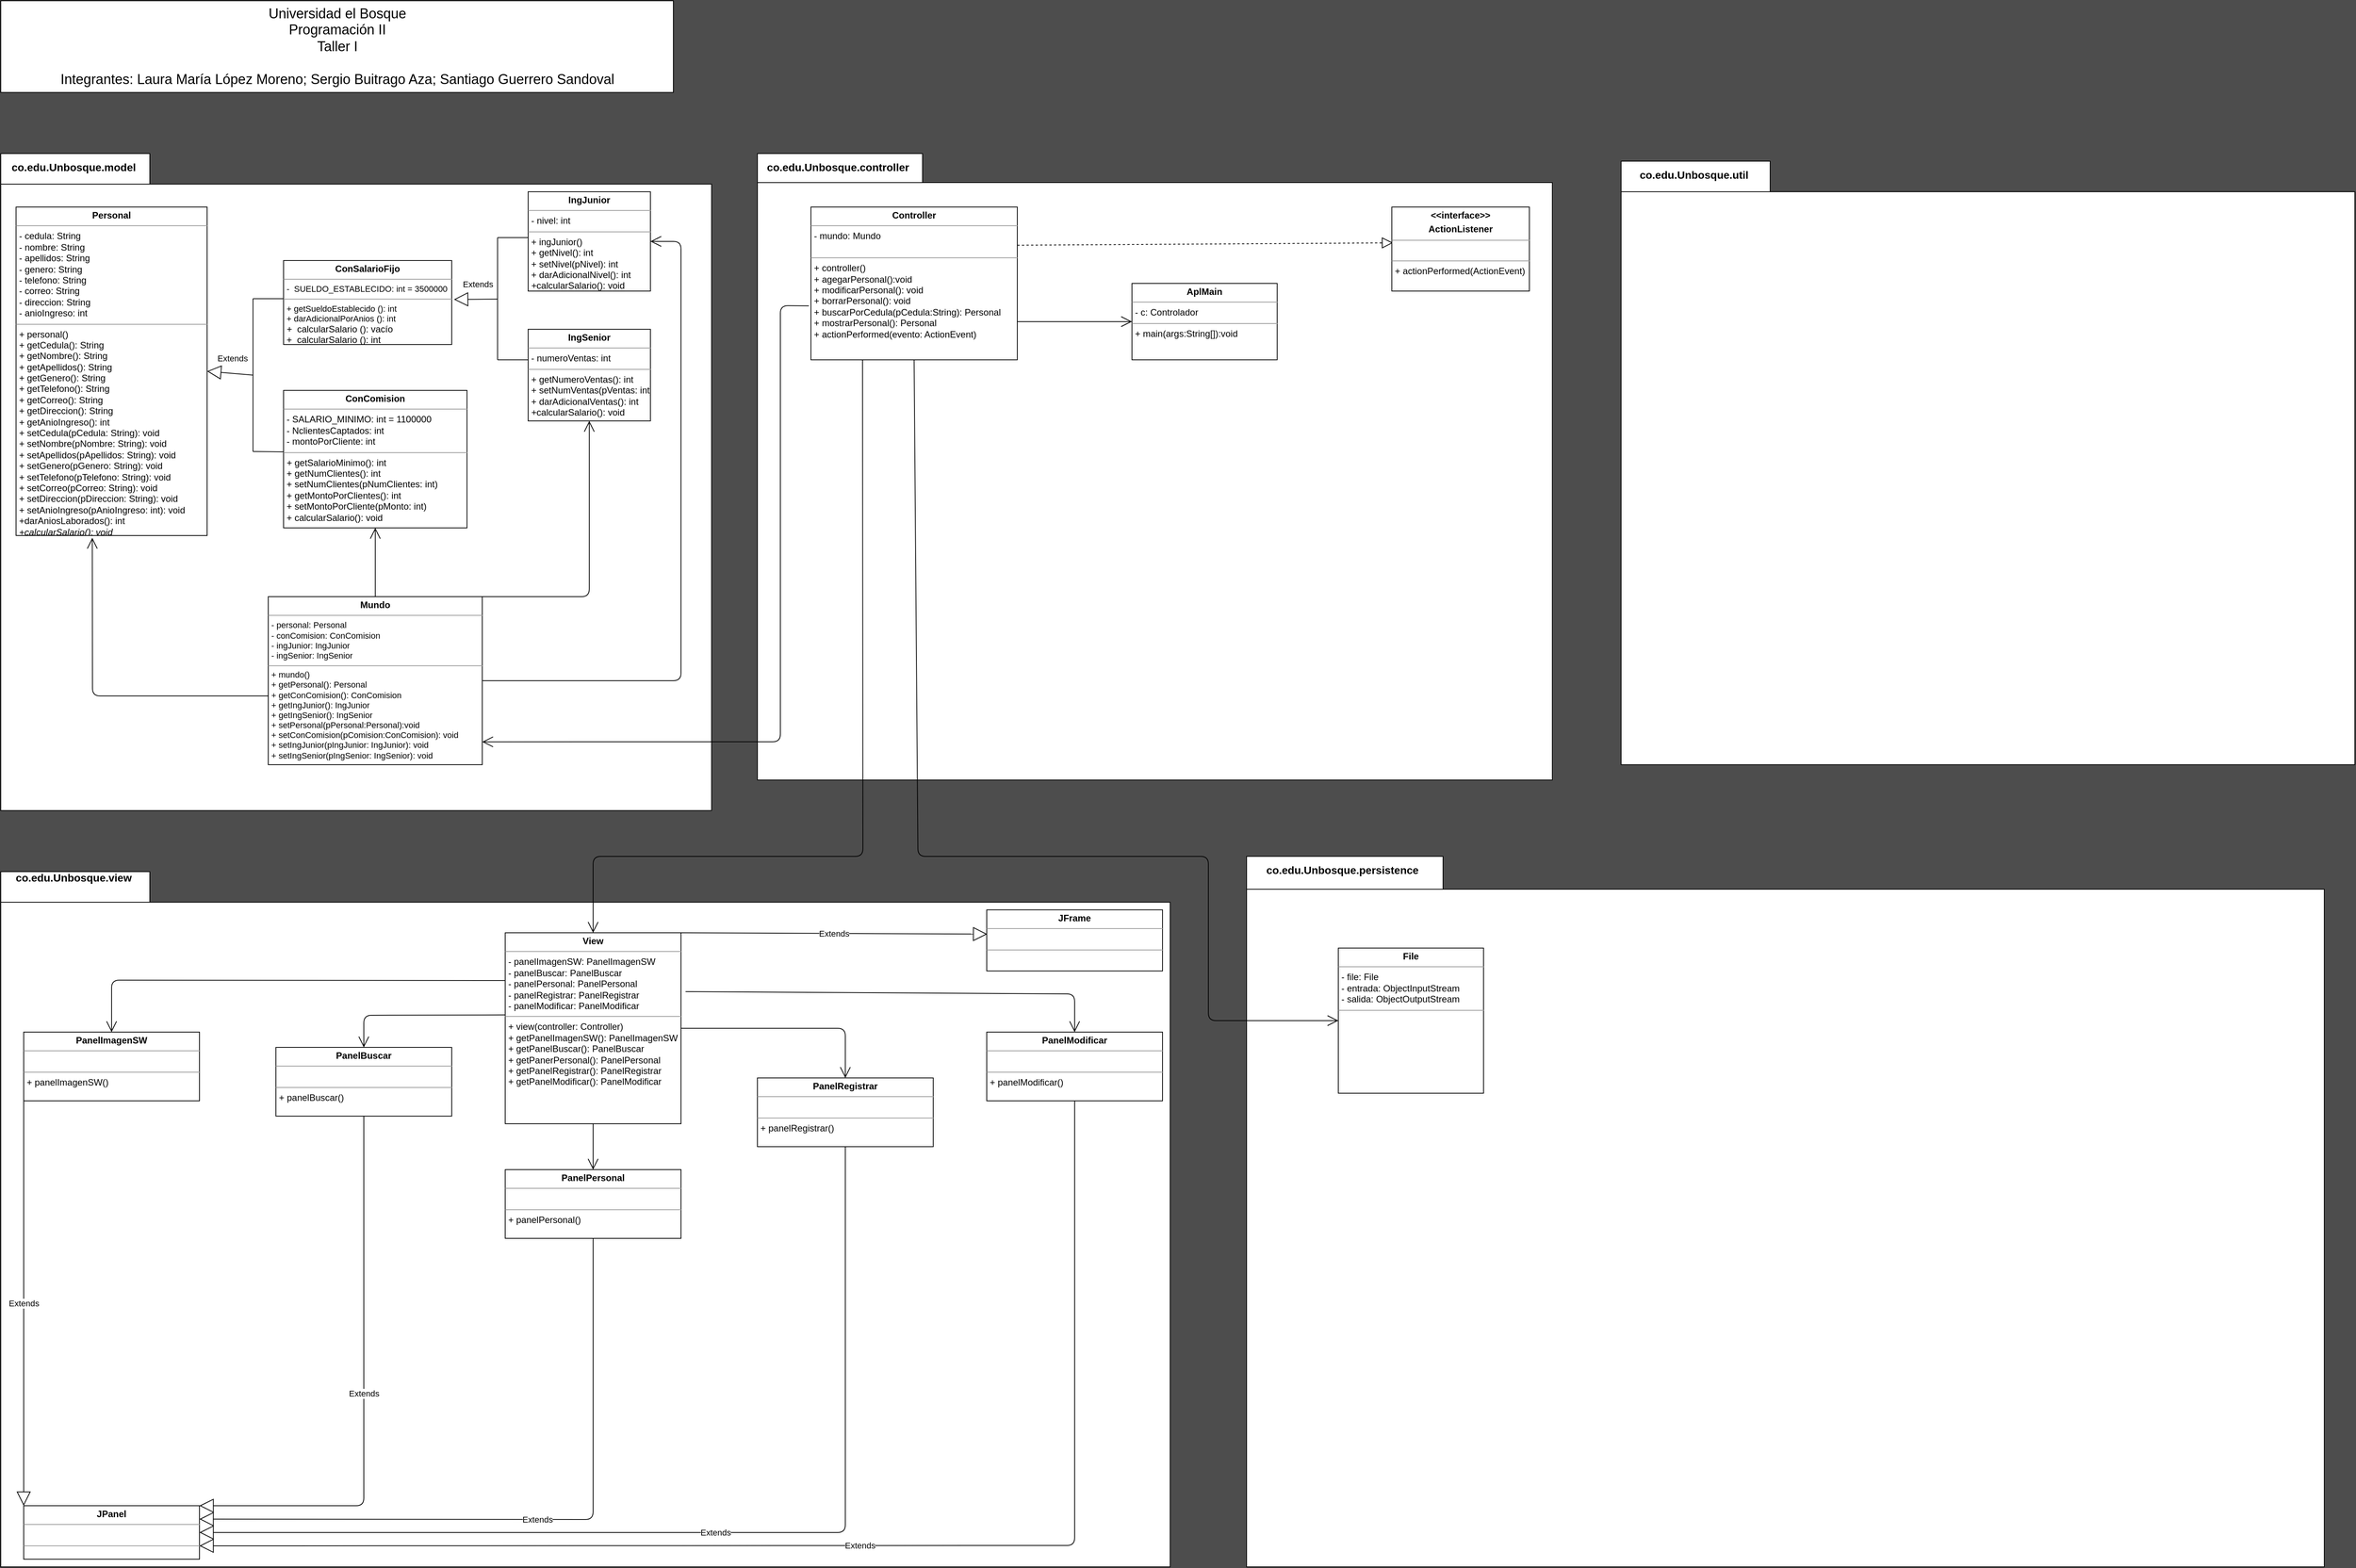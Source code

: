 <mxfile version="12.6.5" type="google"><diagram id="7UdW27dQbybGik_9sXEJ" name="Page-1"><mxGraphModel dx="4787" dy="675" grid="1" gridSize="10" guides="1" tooltips="1" connect="1" arrows="1" fold="1" page="1" pageScale="1" pageWidth="3300" pageHeight="2339" background="#4D4D4D" math="0" shadow="0"><root><mxCell id="0"/><mxCell id="1" parent="0"/><mxCell id="KcXpltMWHicQzKkzZplW-4" value="" style="shape=folder;fontStyle=1;spacingTop=10;tabWidth=216;tabHeight=38;tabPosition=left;html=1;" parent="1" vertex="1"><mxGeometry x="-2210" y="280" width="1040" height="820" as="geometry"/></mxCell><mxCell id="CZa8c6ySpXUJOdTBMULK-4" value="&lt;p style=&quot;margin: 0px ; margin-top: 4px ; text-align: center&quot;&gt;&lt;b&gt;AplMain&lt;/b&gt;&lt;/p&gt;&lt;hr size=&quot;1&quot;&gt;&lt;p style=&quot;margin: 0px ; margin-left: 4px&quot;&gt;- c: Controlador&lt;/p&gt;&lt;hr size=&quot;1&quot;&gt;&lt;p style=&quot;margin: 0px ; margin-left: 4px&quot;&gt;+ main(args:String[]):void&lt;/p&gt;" style="verticalAlign=top;align=left;overflow=fill;fontSize=12;fontFamily=Helvetica;html=1;" parent="1" vertex="1"><mxGeometry x="-1720" y="450" width="190" height="100" as="geometry"/></mxCell><mxCell id="CZa8c6ySpXUJOdTBMULK-5" value="&lt;p style=&quot;margin: 0px ; margin-top: 4px ; text-align: center&quot;&gt;&lt;b&gt;Controller&lt;/b&gt;&lt;/p&gt;&lt;hr size=&quot;1&quot;&gt;&lt;p style=&quot;margin: 0px ; margin-left: 4px&quot;&gt;- mundo: Mundo&lt;/p&gt;&lt;p style=&quot;margin: 0px ; margin-left: 4px&quot;&gt;&lt;br&gt;&lt;/p&gt;&lt;hr size=&quot;1&quot;&gt;&lt;p style=&quot;margin: 0px ; margin-left: 4px&quot;&gt;+ controller()&lt;/p&gt;&lt;p style=&quot;margin: 0px ; margin-left: 4px&quot;&gt;+ agegarPersonal():void&lt;/p&gt;&lt;p style=&quot;margin: 0px ; margin-left: 4px&quot;&gt;+ modificarPersonal(): void&lt;/p&gt;&lt;p style=&quot;margin: 0px ; margin-left: 4px&quot;&gt;+ borrarPersonal(): void&lt;/p&gt;&lt;p style=&quot;margin: 0px ; margin-left: 4px&quot;&gt;+ buscarPorCedula(pCedula:String): Personal&lt;/p&gt;&lt;p style=&quot;margin: 0px ; margin-left: 4px&quot;&gt;+ mostrarPersonal(): Personal&lt;/p&gt;&lt;p style=&quot;margin: 0px ; margin-left: 4px&quot;&gt;+ actionPerformed(evento: ActionEvent)&lt;/p&gt;" style="verticalAlign=top;align=left;overflow=fill;fontSize=12;fontFamily=Helvetica;html=1;" parent="1" vertex="1"><mxGeometry x="-2140" y="350" width="270" height="200" as="geometry"/></mxCell><mxCell id="KcXpltMWHicQzKkzZplW-2" value="&lt;font style=&quot;font-size: 18px&quot;&gt;Universidad el Bosque&lt;br&gt;Programación II&lt;br&gt;Taller I&lt;br&gt;&lt;br&gt;Integrantes: Laura María López Moreno; Sergio Buitrago Aza; Santiago Guerrero Sandoval&lt;br&gt;&lt;/font&gt;" style="html=1;" parent="1" vertex="1"><mxGeometry x="-3200" y="80" width="880" height="120" as="geometry"/></mxCell><mxCell id="CZa8c6ySpXUJOdTBMULK-2" value="" style="shape=folder;fontStyle=1;spacingTop=10;tabWidth=195;tabHeight=40;tabPosition=left;html=1;" parent="1" vertex="1"><mxGeometry x="-3200" y="280" width="930" height="860" as="geometry"/></mxCell><mxCell id="PN50susZzvZEaWj7Wvg2-1" value="&lt;p style=&quot;margin: 0px ; margin-top: 4px ; text-align: center&quot;&gt;&lt;b&gt;Personal&lt;/b&gt;&lt;/p&gt;&lt;hr size=&quot;1&quot;&gt;&lt;p style=&quot;margin: 0px ; margin-left: 4px&quot;&gt;- cedula: String&lt;/p&gt;&lt;p style=&quot;margin: 0px ; margin-left: 4px&quot;&gt;- nombre: String&lt;/p&gt;&lt;p style=&quot;margin: 0px ; margin-left: 4px&quot;&gt;- apellidos: String&lt;/p&gt;&lt;p style=&quot;margin: 0px ; margin-left: 4px&quot;&gt;- genero: String&lt;/p&gt;&lt;p style=&quot;margin: 0px ; margin-left: 4px&quot;&gt;- telefono: String&lt;/p&gt;&lt;p style=&quot;margin: 0px ; margin-left: 4px&quot;&gt;- correo: String&lt;/p&gt;&lt;p style=&quot;margin: 0px ; margin-left: 4px&quot;&gt;- direccion: String&lt;/p&gt;&lt;p style=&quot;margin: 0px ; margin-left: 4px&quot;&gt;- anioIngreso: int&lt;/p&gt;&lt;hr size=&quot;1&quot;&gt;&lt;p style=&quot;margin: 0px ; margin-left: 4px&quot;&gt;+ personal()&lt;/p&gt;&lt;p style=&quot;margin: 0px ; margin-left: 4px&quot;&gt;+ getCedula(): String&lt;/p&gt;&lt;p style=&quot;margin: 0px ; margin-left: 4px&quot;&gt;+ getNombre(): String&lt;/p&gt;&lt;p style=&quot;margin: 0px ; margin-left: 4px&quot;&gt;+ getApellidos(): String&lt;/p&gt;&lt;p style=&quot;margin: 0px ; margin-left: 4px&quot;&gt;+ getGenero(): String&lt;/p&gt;&lt;p style=&quot;margin: 0px ; margin-left: 4px&quot;&gt;+ getTelefono(): String&lt;/p&gt;&lt;p style=&quot;margin: 0px ; margin-left: 4px&quot;&gt;+ getCorreo(): String&lt;/p&gt;&lt;p style=&quot;margin: 0px ; margin-left: 4px&quot;&gt;+ getDireccion(): String&lt;/p&gt;&lt;p style=&quot;margin: 0px ; margin-left: 4px&quot;&gt;+ getAnioIngreso(): int&lt;/p&gt;&lt;p style=&quot;margin: 0px ; margin-left: 4px&quot;&gt;+ se&lt;span&gt;tCedula(pCedula: String): void&lt;/span&gt;&lt;/p&gt;&lt;p style=&quot;margin: 0px 0px 0px 4px&quot;&gt;+ setNombre(pNombre: String): void&lt;/p&gt;&lt;p style=&quot;margin: 0px 0px 0px 4px&quot;&gt;+ setApellidos(pApellidos: String): void&lt;/p&gt;&lt;p style=&quot;margin: 0px 0px 0px 4px&quot;&gt;+ setGenero(pGenero: String): void&lt;/p&gt;&lt;p style=&quot;margin: 0px 0px 0px 4px&quot;&gt;+ setTelefono(pTelefono: String): void&lt;/p&gt;&lt;p style=&quot;margin: 0px 0px 0px 4px&quot;&gt;+ setCorreo(pCorreo: String): void&lt;/p&gt;&lt;p style=&quot;margin: 0px 0px 0px 4px&quot;&gt;+ setDireccion(pDireccion: String): void&lt;/p&gt;&lt;p style=&quot;margin: 0px 0px 0px 4px&quot;&gt;+ setAnioIngreso(pAnioIngreso: int): void&lt;/p&gt;&lt;p style=&quot;margin: 0px 0px 0px 4px&quot;&gt;+darAniosLaborados(): int&lt;/p&gt;&lt;p style=&quot;margin: 0px 0px 0px 4px&quot;&gt;&lt;i&gt;+calcularSalario(): void&lt;/i&gt;&lt;/p&gt;" style="verticalAlign=top;align=left;overflow=fill;fontSize=12;fontFamily=Helvetica;html=1;" parent="1" vertex="1"><mxGeometry x="-3180" y="350" width="250" height="430" as="geometry"/></mxCell><mxCell id="PN50susZzvZEaWj7Wvg2-2" value="Extends" style="endArrow=block;endSize=16;endFill=0;html=1;strokeColor=#050505;entryX=1;entryY=0.5;entryDx=0;entryDy=0;" parent="1" target="PN50susZzvZEaWj7Wvg2-1" edge="1"><mxGeometry y="-20" width="160" relative="1" as="geometry"><mxPoint x="-2870" y="570" as="sourcePoint"/><mxPoint x="-2910" y="410" as="targetPoint"/><mxPoint x="1" as="offset"/></mxGeometry></mxCell><mxCell id="PN50susZzvZEaWj7Wvg2-6" value="" style="endArrow=none;html=1;strokeColor=#050505;" parent="1" edge="1"><mxGeometry width="50" height="50" relative="1" as="geometry"><mxPoint x="-2870" y="670" as="sourcePoint"/><mxPoint x="-2870" y="470" as="targetPoint"/></mxGeometry></mxCell><mxCell id="PN50susZzvZEaWj7Wvg2-7" value="" style="endArrow=none;html=1;strokeColor=#050505;" parent="1" edge="1"><mxGeometry width="50" height="50" relative="1" as="geometry"><mxPoint x="-2870" y="470" as="sourcePoint"/><mxPoint x="-2830" y="470" as="targetPoint"/></mxGeometry></mxCell><mxCell id="PN50susZzvZEaWj7Wvg2-8" value="" style="endArrow=none;html=1;strokeColor=#050505;" parent="1" edge="1"><mxGeometry width="50" height="50" relative="1" as="geometry"><mxPoint x="-2870" y="670" as="sourcePoint"/><mxPoint x="-2830" y="670.5" as="targetPoint"/></mxGeometry></mxCell><mxCell id="PN50susZzvZEaWj7Wvg2-18" value="&lt;p style=&quot;margin: 0px ; margin-top: 4px ; text-align: center&quot;&gt;&lt;b&gt;&lt;font style=&quot;vertical-align: inherit&quot;&gt;&lt;font style=&quot;vertical-align: inherit&quot;&gt;&lt;font style=&quot;vertical-align: inherit&quot;&gt;&lt;font style=&quot;vertical-align: inherit&quot;&gt;&lt;font style=&quot;vertical-align: inherit&quot;&gt;&lt;font style=&quot;vertical-align: inherit&quot;&gt;ConSalarioFijo&lt;/font&gt;&lt;/font&gt;&lt;/font&gt;&lt;/font&gt;&lt;/font&gt;&lt;/font&gt;&lt;/b&gt;&lt;/p&gt;&lt;hr size=&quot;1&quot;&gt;&lt;p style=&quot;margin: 0px 0px 0px 4px ; font-size: 11px&quot;&gt;&lt;span style=&quot;font-size: 11px&quot;&gt;&lt;font style=&quot;vertical-align: inherit&quot;&gt;&lt;font style=&quot;vertical-align: inherit&quot;&gt;&lt;font style=&quot;vertical-align: inherit&quot;&gt;&lt;font style=&quot;vertical-align: inherit&quot;&gt;&lt;font style=&quot;vertical-align: inherit&quot;&gt;&lt;font style=&quot;vertical-align: inherit&quot;&gt;-&amp;nbsp;   &lt;/font&gt;&lt;/font&gt;&lt;/font&gt;&lt;/font&gt;&lt;/font&gt;&lt;/font&gt;&lt;/span&gt;&lt;font style=&quot;font-size: 11px&quot;&gt;&lt;font style=&quot;vertical-align: inherit&quot;&gt;&lt;font style=&quot;vertical-align: inherit&quot;&gt;&lt;font style=&quot;vertical-align: inherit&quot;&gt;&lt;font style=&quot;vertical-align: inherit&quot;&gt;&lt;font style=&quot;vertical-align: inherit&quot;&gt;&lt;font style=&quot;vertical-align: inherit&quot;&gt;SUELDO_ESTABLECIDO: int = 3500000&lt;/font&gt;&lt;/font&gt;&lt;/font&gt;&lt;/font&gt;&lt;/font&gt;&lt;/font&gt;&lt;/font&gt;&lt;/p&gt;&lt;hr size=&quot;1&quot; style=&quot;font-size: 11px&quot;&gt;&lt;p style=&quot;margin: 0px 0px 0px 4px ; font-size: 11px&quot;&gt;&lt;font style=&quot;vertical-align: inherit&quot;&gt;&lt;font style=&quot;vertical-align: inherit&quot;&gt;&lt;font style=&quot;vertical-align: inherit&quot;&gt;&lt;font style=&quot;vertical-align: inherit&quot;&gt;&lt;font style=&quot;vertical-align: inherit&quot;&gt;&lt;font style=&quot;vertical-align: inherit&quot;&gt;+ getSueldoEstablecido (): int&lt;/font&gt;&lt;/font&gt;&lt;/font&gt;&lt;/font&gt;&lt;/font&gt;&lt;/font&gt;&lt;/p&gt;&lt;p style=&quot;margin: 0px 0px 0px 4px ; font-size: 11px&quot;&gt;&lt;font style=&quot;vertical-align: inherit&quot;&gt;&lt;font style=&quot;vertical-align: inherit&quot;&gt;&lt;font style=&quot;vertical-align: inherit&quot;&gt;&lt;font style=&quot;vertical-align: inherit&quot;&gt;&lt;font style=&quot;vertical-align: inherit&quot;&gt;&lt;font style=&quot;vertical-align: inherit&quot;&gt;+ darAdicionalPorAnios (): int&lt;/font&gt;&lt;/font&gt;&lt;/font&gt;&lt;/font&gt;&lt;/font&gt;&lt;/font&gt;&lt;/p&gt;&lt;p style=&quot;margin: 0px 0px 0px 4px ; font-size: 11px&quot;&gt;&lt;i style=&quot;font-size: 12px&quot;&gt;&lt;font style=&quot;vertical-align: inherit&quot;&gt;&lt;font style=&quot;vertical-align: inherit&quot;&gt;&lt;font style=&quot;vertical-align: inherit&quot;&gt;&lt;font style=&quot;vertical-align: inherit&quot;&gt;&lt;font style=&quot;vertical-align: inherit&quot;&gt;&lt;font style=&quot;vertical-align: inherit&quot;&gt;+&amp;nbsp;   &lt;/font&gt;&lt;/font&gt;&lt;/font&gt;&lt;/font&gt;&lt;/font&gt;&lt;/font&gt;&lt;/i&gt;&lt;span style=&quot;font-size: 12px&quot;&gt;&lt;font style=&quot;vertical-align: inherit&quot;&gt;&lt;font style=&quot;vertical-align: inherit&quot;&gt;&lt;font style=&quot;vertical-align: inherit&quot;&gt;&lt;font style=&quot;vertical-align: inherit&quot;&gt;&lt;font style=&quot;vertical-align: inherit&quot;&gt;&lt;font style=&quot;vertical-align: inherit&quot;&gt;calcularSalario (): vacío&lt;/font&gt;&lt;/font&gt;&lt;/font&gt;&lt;/font&gt;&lt;/font&gt;&lt;/font&gt;&lt;/span&gt;&lt;br&gt;&lt;/p&gt;&lt;p style=&quot;margin: 0px 0px 0px 4px&quot;&gt;&lt;font style=&quot;vertical-align: inherit&quot;&gt;&lt;font style=&quot;vertical-align: inherit&quot;&gt;&lt;font style=&quot;vertical-align: inherit&quot;&gt;&lt;font style=&quot;vertical-align: inherit&quot;&gt;&lt;font style=&quot;vertical-align: inherit&quot;&gt;&lt;font style=&quot;vertical-align: inherit&quot;&gt;+&amp;nbsp; calcularSalario (): int&lt;/font&gt;&lt;/font&gt;&lt;/font&gt;&lt;/font&gt;&lt;/font&gt;&lt;/font&gt;&lt;/p&gt;&lt;p style=&quot;margin: 0px 0px 0px 4px ; font-size: 11px&quot;&gt;&lt;span style=&quot;font-size: 12px&quot;&gt;&lt;font style=&quot;vertical-align: inherit&quot;&gt;&lt;font style=&quot;vertical-align: inherit&quot;&gt;&lt;font style=&quot;vertical-align: inherit&quot;&gt;&lt;font style=&quot;vertical-align: inherit&quot;&gt;&lt;br&gt;&lt;/font&gt;&lt;/font&gt;&lt;/font&gt;&lt;/font&gt;&lt;/span&gt;&lt;/p&gt;&lt;p style=&quot;margin: 0px 0px 0px 4px ; font-size: 11px&quot;&gt;&lt;br&gt;&lt;/p&gt;&lt;p style=&quot;margin: 0px 0px 0px 4px ; font-size: 11px&quot;&gt;&lt;br&gt;&lt;/p&gt;" style="verticalAlign=top;align=left;overflow=fill;fontSize=12;fontFamily=Helvetica;html=1;" parent="1" vertex="1"><mxGeometry x="-2830" y="420" width="220" height="110" as="geometry"/></mxCell><mxCell id="PN50susZzvZEaWj7Wvg2-19" value="&lt;p style=&quot;margin: 0px ; margin-top: 4px ; text-align: center&quot;&gt;&lt;b&gt;ConComision&lt;/b&gt;&lt;/p&gt;&lt;hr size=&quot;1&quot;&gt;&lt;p style=&quot;margin: 0px ; margin-left: 4px&quot;&gt;- SALARIO_MINIMO: int = 1100000&lt;/p&gt;&lt;p style=&quot;margin: 0px ; margin-left: 4px&quot;&gt;- NclientesCaptados: int&lt;/p&gt;&lt;p style=&quot;margin: 0px ; margin-left: 4px&quot;&gt;- montoPorCliente: int&lt;/p&gt;&lt;hr size=&quot;1&quot;&gt;&lt;p style=&quot;margin: 0px ; margin-left: 4px&quot;&gt;&lt;i&gt;+ &lt;/i&gt;getSalarioMinimo(): int&lt;/p&gt;&lt;p style=&quot;margin: 0px ; margin-left: 4px&quot;&gt;+ getNumClientes(): int&lt;/p&gt;&lt;p style=&quot;margin: 0px ; margin-left: 4px&quot;&gt;+ setNumClientes(pNumClientes: int)&lt;/p&gt;&lt;p style=&quot;margin: 0px ; margin-left: 4px&quot;&gt;+ getMontoPorClientes(): int&lt;/p&gt;&lt;p style=&quot;margin: 0px ; margin-left: 4px&quot;&gt;+ setMontoPorCliente(pMonto: int)&lt;/p&gt;&lt;p style=&quot;margin: 0px ; margin-left: 4px&quot;&gt;+ calcularSalario(): void&lt;/p&gt;" style="verticalAlign=top;align=left;overflow=fill;fontSize=12;fontFamily=Helvetica;html=1;" parent="1" vertex="1"><mxGeometry x="-2830" y="590" width="240" height="180" as="geometry"/></mxCell><mxCell id="PN50susZzvZEaWj7Wvg2-20" value="Extends" style="endArrow=block;endSize=16;endFill=0;html=1;strokeColor=#050505;" parent="1" edge="1"><mxGeometry x="-0.111" y="-20" width="160" relative="1" as="geometry"><mxPoint x="-2550" y="470.5" as="sourcePoint"/><mxPoint x="-2607" y="471" as="targetPoint"/><mxPoint as="offset"/></mxGeometry></mxCell><mxCell id="PN50susZzvZEaWj7Wvg2-21" value="" style="endArrow=none;html=1;strokeColor=#050505;" parent="1" edge="1"><mxGeometry width="50" height="50" relative="1" as="geometry"><mxPoint x="-2550" y="550" as="sourcePoint"/><mxPoint x="-2550" y="390" as="targetPoint"/></mxGeometry></mxCell><mxCell id="PN50susZzvZEaWj7Wvg2-23" value="" style="endArrow=none;html=1;strokeColor=#050505;" parent="1" edge="1"><mxGeometry width="50" height="50" relative="1" as="geometry"><mxPoint x="-2550" y="390" as="sourcePoint"/><mxPoint x="-2510" y="390" as="targetPoint"/></mxGeometry></mxCell><mxCell id="PN50susZzvZEaWj7Wvg2-24" value="" style="endArrow=none;html=1;strokeColor=#050505;" parent="1" edge="1"><mxGeometry width="50" height="50" relative="1" as="geometry"><mxPoint x="-2550" y="550" as="sourcePoint"/><mxPoint x="-2510" y="550" as="targetPoint"/></mxGeometry></mxCell><mxCell id="PN50susZzvZEaWj7Wvg2-25" value="&lt;p style=&quot;margin: 0px ; margin-top: 4px ; text-align: center&quot;&gt;&lt;b&gt;IngJunior&lt;/b&gt;&lt;/p&gt;&lt;hr size=&quot;1&quot;&gt;&lt;p style=&quot;margin: 0px ; margin-left: 4px&quot;&gt;- nivel: int&lt;/p&gt;&lt;hr size=&quot;1&quot;&gt;&lt;p style=&quot;margin: 0px ; margin-left: 4px&quot;&gt;+ ingJunior()&lt;/p&gt;&lt;p style=&quot;margin: 0px ; margin-left: 4px&quot;&gt;+ getNivel(): int&lt;/p&gt;&lt;p style=&quot;margin: 0px ; margin-left: 4px&quot;&gt;+ setNivel(pNivel): int&lt;/p&gt;&lt;p style=&quot;margin: 0px ; margin-left: 4px&quot;&gt;+ darAdicionalNivel(): int&lt;/p&gt;&lt;p style=&quot;margin: 0px ; margin-left: 4px&quot;&gt;&lt;i&gt;+&lt;/i&gt;calcularSalario(): void&lt;br&gt;&lt;/p&gt;" style="verticalAlign=top;align=left;overflow=fill;fontSize=12;fontFamily=Helvetica;html=1;" parent="1" vertex="1"><mxGeometry x="-2510" y="330" width="160" height="130" as="geometry"/></mxCell><mxCell id="PN50susZzvZEaWj7Wvg2-26" value="&lt;p style=&quot;margin: 0px ; margin-top: 4px ; text-align: center&quot;&gt;&lt;b&gt;IngSenior&lt;/b&gt;&lt;/p&gt;&lt;hr size=&quot;1&quot;&gt;&lt;p style=&quot;margin: 0px ; margin-left: 4px&quot;&gt;- numeroVentas: int&lt;/p&gt;&lt;hr size=&quot;1&quot;&gt;&lt;p style=&quot;margin: 0px ; margin-left: 4px&quot;&gt;+ getNumeroVentas(): int&lt;/p&gt;&lt;p style=&quot;margin: 0px ; margin-left: 4px&quot;&gt;+ setNumVentas(pVentas: int)&lt;/p&gt;&lt;p style=&quot;margin: 0px ; margin-left: 4px&quot;&gt;+ darAdicionalVentas(): int&lt;/p&gt;&lt;p style=&quot;margin: 0px ; margin-left: 4px&quot;&gt;&lt;i&gt;+&lt;/i&gt;calcularSalario(): void&lt;br&gt;&lt;/p&gt;" style="verticalAlign=top;align=left;overflow=fill;fontSize=12;fontFamily=Helvetica;html=1;" parent="1" vertex="1"><mxGeometry x="-2510" y="510" width="160" height="120" as="geometry"/></mxCell><mxCell id="zd59E2A8ZcE19c6LrHfj-3" value="&lt;span style=&quot;font-size: 14px&quot;&gt;co.edu.Unbosque.model&lt;/span&gt;" style="text;strokeColor=none;fillColor=none;html=1;fontSize=24;fontStyle=1;verticalAlign=middle;align=center;" parent="1" vertex="1"><mxGeometry x="-3190" y="280" width="170" height="30" as="geometry"/></mxCell><mxCell id="KcXpltMWHicQzKkzZplW-7" value="&lt;span style=&quot;font-size: 14px&quot;&gt;co.edu.Unbosque.controller&lt;/span&gt;" style="text;strokeColor=none;fillColor=none;html=1;fontSize=24;fontStyle=1;verticalAlign=middle;align=center;" parent="1" vertex="1"><mxGeometry x="-2190" y="280" width="170" height="30" as="geometry"/></mxCell><mxCell id="KcXpltMWHicQzKkzZplW-8" value="" style="shape=folder;fontStyle=1;spacingTop=10;tabWidth=195;tabHeight=40;tabPosition=left;html=1;" parent="1" vertex="1"><mxGeometry x="-1080" y="290" width="960" height="790" as="geometry"/></mxCell><mxCell id="KcXpltMWHicQzKkzZplW-9" value="&lt;span style=&quot;font-size: 14px&quot;&gt;co.edu.Unbosque.util&lt;/span&gt;" style="text;strokeColor=none;fillColor=none;html=1;fontSize=24;fontStyle=1;verticalAlign=middle;align=center;" parent="1" vertex="1"><mxGeometry x="-1070" y="290" width="170" height="30" as="geometry"/></mxCell><mxCell id="KcXpltMWHicQzKkzZplW-10" value="" style="shape=folder;fontStyle=1;spacingTop=10;tabWidth=195;tabHeight=40;tabPosition=left;html=1;" parent="1" vertex="1"><mxGeometry x="-3200" y="1220" width="1530" height="910" as="geometry"/></mxCell><mxCell id="KcXpltMWHicQzKkzZplW-11" value="&lt;span style=&quot;font-size: 14px&quot;&gt;co.edu.Unbosque.view&lt;/span&gt;" style="text;strokeColor=none;fillColor=none;html=1;fontSize=24;fontStyle=1;verticalAlign=middle;align=center;" parent="1" vertex="1"><mxGeometry x="-3190" y="1210" width="170" height="30" as="geometry"/></mxCell><mxCell id="KcXpltMWHicQzKkzZplW-12" value="" style="shape=folder;fontStyle=1;spacingTop=10;tabWidth=257;tabHeight=43;tabPosition=left;html=1;" parent="1" vertex="1"><mxGeometry x="-1570" y="1200" width="1410" height="930" as="geometry"/></mxCell><mxCell id="KcXpltMWHicQzKkzZplW-13" value="&lt;span style=&quot;font-size: 14px&quot;&gt;co.edu.Unbosque.persistence&lt;/span&gt;" style="text;strokeColor=none;fillColor=none;html=1;fontSize=24;fontStyle=1;verticalAlign=middle;align=center;" parent="1" vertex="1"><mxGeometry x="-1560" y="1200" width="230" height="30" as="geometry"/></mxCell><mxCell id="KcXpltMWHicQzKkzZplW-14" value="&lt;p style=&quot;margin: 0px ; margin-top: 4px ; text-align: center&quot;&gt;&lt;b&gt;&lt;font style=&quot;vertical-align: inherit&quot;&gt;&lt;font style=&quot;vertical-align: inherit&quot;&gt;&lt;font style=&quot;vertical-align: inherit&quot;&gt;&lt;font style=&quot;vertical-align: inherit&quot;&gt;&lt;font style=&quot;vertical-align: inherit&quot;&gt;&lt;font style=&quot;vertical-align: inherit&quot;&gt;Mundo&lt;/font&gt;&lt;/font&gt;&lt;/font&gt;&lt;/font&gt;&lt;/font&gt;&lt;/font&gt;&lt;/b&gt;&lt;/p&gt;&lt;hr size=&quot;1&quot;&gt;&lt;p style=&quot;margin: 0px 0px 0px 4px ; font-size: 11px&quot;&gt;&lt;span style=&quot;font-size: 11px&quot;&gt;&lt;font style=&quot;vertical-align: inherit&quot;&gt;&lt;font style=&quot;vertical-align: inherit&quot;&gt;&lt;font style=&quot;vertical-align: inherit&quot;&gt;&lt;font style=&quot;vertical-align: inherit&quot;&gt;&lt;font style=&quot;vertical-align: inherit&quot;&gt;&lt;font style=&quot;vertical-align: inherit&quot;&gt;-&amp;nbsp;&lt;/font&gt;&lt;/font&gt;&lt;/font&gt;&lt;/font&gt;&lt;/font&gt;&lt;/font&gt;&lt;/span&gt;&lt;font style=&quot;font-size: 11px&quot;&gt;&lt;font style=&quot;vertical-align: inherit&quot;&gt;&lt;font style=&quot;vertical-align: inherit&quot;&gt;&lt;font style=&quot;vertical-align: inherit&quot;&gt;&lt;font style=&quot;vertical-align: inherit&quot;&gt;&lt;font style=&quot;vertical-align: inherit&quot;&gt;&lt;font style=&quot;vertical-align: inherit&quot;&gt;personal: Personal&lt;/font&gt;&lt;/font&gt;&lt;/font&gt;&lt;/font&gt;&lt;/font&gt;&lt;/font&gt;&lt;/font&gt;&lt;/p&gt;&lt;p style=&quot;margin: 0px 0px 0px 4px ; font-size: 11px&quot;&gt;&lt;font style=&quot;font-size: 11px&quot;&gt;&lt;font style=&quot;vertical-align: inherit&quot;&gt;&lt;font style=&quot;vertical-align: inherit&quot;&gt;&lt;font style=&quot;vertical-align: inherit&quot;&gt;&lt;font style=&quot;vertical-align: inherit&quot;&gt;&lt;font style=&quot;vertical-align: inherit&quot;&gt;&lt;font style=&quot;vertical-align: inherit&quot;&gt;- conComision: ConComision&lt;/font&gt;&lt;/font&gt;&lt;/font&gt;&lt;/font&gt;&lt;/font&gt;&lt;/font&gt;&lt;/font&gt;&lt;/p&gt;&lt;p style=&quot;margin: 0px 0px 0px 4px ; font-size: 11px&quot;&gt;&lt;font style=&quot;font-size: 11px&quot;&gt;&lt;font style=&quot;vertical-align: inherit&quot;&gt;&lt;font style=&quot;vertical-align: inherit&quot;&gt;&lt;font style=&quot;vertical-align: inherit&quot;&gt;&lt;font style=&quot;vertical-align: inherit&quot;&gt;&lt;font style=&quot;vertical-align: inherit&quot;&gt;&lt;font style=&quot;vertical-align: inherit&quot;&gt;- ingJunior: IngJunior&lt;/font&gt;&lt;/font&gt;&lt;/font&gt;&lt;/font&gt;&lt;/font&gt;&lt;/font&gt;&lt;/font&gt;&lt;/p&gt;&lt;p style=&quot;margin: 0px 0px 0px 4px ; font-size: 11px&quot;&gt;&lt;font style=&quot;font-size: 11px&quot;&gt;&lt;font style=&quot;vertical-align: inherit&quot;&gt;&lt;font style=&quot;vertical-align: inherit&quot;&gt;&lt;font style=&quot;vertical-align: inherit&quot;&gt;&lt;font style=&quot;vertical-align: inherit&quot;&gt;&lt;font style=&quot;vertical-align: inherit&quot;&gt;&lt;font style=&quot;vertical-align: inherit&quot;&gt;- ingSenior: IngSenior&lt;/font&gt;&lt;/font&gt;&lt;/font&gt;&lt;/font&gt;&lt;/font&gt;&lt;/font&gt;&lt;/font&gt;&lt;/p&gt;&lt;hr size=&quot;1&quot; style=&quot;font-size: 11px&quot;&gt;&lt;p style=&quot;margin: 0px 0px 0px 4px ; font-size: 11px&quot;&gt;&lt;font style=&quot;vertical-align: inherit&quot;&gt;&lt;font style=&quot;vertical-align: inherit&quot;&gt;&lt;font style=&quot;vertical-align: inherit&quot;&gt;&lt;font style=&quot;vertical-align: inherit&quot;&gt;&lt;font style=&quot;vertical-align: inherit&quot;&gt;&lt;font style=&quot;vertical-align: inherit&quot;&gt;+ mundo()&lt;/font&gt;&lt;/font&gt;&lt;/font&gt;&lt;/font&gt;&lt;/font&gt;&lt;/font&gt;&lt;/p&gt;&lt;p style=&quot;margin: 0px 0px 0px 4px ; font-size: 11px&quot;&gt;&lt;font style=&quot;vertical-align: inherit&quot;&gt;&lt;font style=&quot;vertical-align: inherit&quot;&gt;&lt;font style=&quot;vertical-align: inherit&quot;&gt;&lt;font style=&quot;vertical-align: inherit&quot;&gt;&lt;font style=&quot;vertical-align: inherit&quot;&gt;&lt;font style=&quot;vertical-align: inherit&quot;&gt;+ getPersonal(): Personal&lt;/font&gt;&lt;/font&gt;&lt;/font&gt;&lt;/font&gt;&lt;/font&gt;&lt;/font&gt;&lt;/p&gt;&lt;p style=&quot;margin: 0px 0px 0px 4px ; font-size: 11px&quot;&gt;&lt;font style=&quot;vertical-align: inherit&quot;&gt;&lt;font style=&quot;vertical-align: inherit&quot;&gt;&lt;font style=&quot;vertical-align: inherit&quot;&gt;&lt;font style=&quot;vertical-align: inherit&quot;&gt;&lt;font style=&quot;vertical-align: inherit&quot;&gt;&lt;font style=&quot;vertical-align: inherit&quot;&gt;+ getConComision(): ConComision&lt;/font&gt;&lt;/font&gt;&lt;/font&gt;&lt;/font&gt;&lt;/font&gt;&lt;/font&gt;&lt;/p&gt;&lt;p style=&quot;margin: 0px 0px 0px 4px ; font-size: 11px&quot;&gt;&lt;font style=&quot;vertical-align: inherit&quot;&gt;&lt;font style=&quot;vertical-align: inherit&quot;&gt;&lt;font style=&quot;vertical-align: inherit&quot;&gt;&lt;font style=&quot;vertical-align: inherit&quot;&gt;&lt;font style=&quot;vertical-align: inherit&quot;&gt;&lt;font style=&quot;vertical-align: inherit&quot;&gt;+ getIngJunior(): IngJunior&lt;/font&gt;&lt;/font&gt;&lt;/font&gt;&lt;/font&gt;&lt;/font&gt;&lt;/font&gt;&lt;/p&gt;&lt;p style=&quot;margin: 0px 0px 0px 4px ; font-size: 11px&quot;&gt;&lt;font style=&quot;vertical-align: inherit&quot;&gt;&lt;font style=&quot;vertical-align: inherit&quot;&gt;&lt;font style=&quot;vertical-align: inherit&quot;&gt;&lt;font style=&quot;vertical-align: inherit&quot;&gt;&lt;font style=&quot;vertical-align: inherit&quot;&gt;&lt;font style=&quot;vertical-align: inherit&quot;&gt;+ getIngSenior(): IngSenior&lt;/font&gt;&lt;/font&gt;&lt;/font&gt;&lt;/font&gt;&lt;/font&gt;&lt;/font&gt;&lt;/p&gt;&lt;p style=&quot;margin: 0px 0px 0px 4px ; font-size: 11px&quot;&gt;&lt;font style=&quot;vertical-align: inherit&quot;&gt;&lt;font style=&quot;vertical-align: inherit&quot;&gt;&lt;font style=&quot;vertical-align: inherit&quot;&gt;&lt;font style=&quot;vertical-align: inherit&quot;&gt;&lt;font style=&quot;vertical-align: inherit&quot;&gt;&lt;font style=&quot;vertical-align: inherit&quot;&gt;+ setPersonal(pPersonal:Personal):void&lt;/font&gt;&lt;/font&gt;&lt;/font&gt;&lt;/font&gt;&lt;/font&gt;&lt;/font&gt;&lt;/p&gt;&lt;p style=&quot;margin: 0px 0px 0px 4px ; font-size: 11px&quot;&gt;&lt;font style=&quot;vertical-align: inherit&quot;&gt;&lt;font style=&quot;vertical-align: inherit&quot;&gt;&lt;font style=&quot;vertical-align: inherit&quot;&gt;&lt;font style=&quot;vertical-align: inherit&quot;&gt;&lt;font style=&quot;vertical-align: inherit&quot;&gt;&lt;font style=&quot;vertical-align: inherit&quot;&gt;+ setConComision(pComision:ConComision): void&lt;/font&gt;&lt;/font&gt;&lt;/font&gt;&lt;/font&gt;&lt;/font&gt;&lt;/font&gt;&lt;/p&gt;&lt;p style=&quot;margin: 0px 0px 0px 4px ; font-size: 11px&quot;&gt;&lt;font style=&quot;vertical-align: inherit&quot;&gt;&lt;font style=&quot;vertical-align: inherit&quot;&gt;&lt;font style=&quot;vertical-align: inherit&quot;&gt;&lt;font style=&quot;vertical-align: inherit&quot;&gt;&lt;font style=&quot;vertical-align: inherit&quot;&gt;&lt;font style=&quot;vertical-align: inherit&quot;&gt;+ setIngJunior(pIngJunior: IngJunior): void&lt;/font&gt;&lt;/font&gt;&lt;/font&gt;&lt;/font&gt;&lt;/font&gt;&lt;/font&gt;&lt;/p&gt;&lt;p style=&quot;margin: 0px 0px 0px 4px ; font-size: 11px&quot;&gt;&lt;font style=&quot;vertical-align: inherit&quot;&gt;&lt;font style=&quot;vertical-align: inherit&quot;&gt;&lt;font style=&quot;vertical-align: inherit&quot;&gt;&lt;font style=&quot;vertical-align: inherit&quot;&gt;&lt;font style=&quot;vertical-align: inherit&quot;&gt;&lt;font style=&quot;vertical-align: inherit&quot;&gt;+ setIngSenior(pIngSenior: IngSenior): void&lt;/font&gt;&lt;/font&gt;&lt;/font&gt;&lt;/font&gt;&lt;/font&gt;&lt;/font&gt;&lt;/p&gt;&lt;p style=&quot;margin: 0px 0px 0px 4px ; font-size: 11px&quot;&gt;&lt;span style=&quot;font-size: 12px&quot;&gt;&lt;font style=&quot;vertical-align: inherit&quot;&gt;&lt;font style=&quot;vertical-align: inherit&quot;&gt;&lt;font style=&quot;vertical-align: inherit&quot;&gt;&lt;font style=&quot;vertical-align: inherit&quot;&gt;&lt;br&gt;&lt;/font&gt;&lt;/font&gt;&lt;/font&gt;&lt;/font&gt;&lt;/span&gt;&lt;/p&gt;&lt;p style=&quot;margin: 0px 0px 0px 4px ; font-size: 11px&quot;&gt;&lt;br&gt;&lt;/p&gt;&lt;p style=&quot;margin: 0px 0px 0px 4px ; font-size: 11px&quot;&gt;&lt;br&gt;&lt;/p&gt;" style="verticalAlign=top;align=left;overflow=fill;fontSize=12;fontFamily=Helvetica;html=1;" parent="1" vertex="1"><mxGeometry x="-2850" y="860" width="280" height="220" as="geometry"/></mxCell><mxCell id="KcXpltMWHicQzKkzZplW-24" value="" style="endArrow=open;endFill=1;endSize=12;html=1;entryX=0.399;entryY=1.007;entryDx=0;entryDy=0;entryPerimeter=0;exitX=0;exitY=0.591;exitDx=0;exitDy=0;exitPerimeter=0;" parent="1" source="KcXpltMWHicQzKkzZplW-14" target="PN50susZzvZEaWj7Wvg2-1" edge="1"><mxGeometry width="160" relative="1" as="geometry"><mxPoint x="-3000" y="960" as="sourcePoint"/><mxPoint x="-2840" y="960" as="targetPoint"/><Array as="points"><mxPoint x="-3080" y="990"/></Array></mxGeometry></mxCell><mxCell id="KcXpltMWHicQzKkzZplW-25" value="" style="endArrow=open;endFill=1;endSize=12;html=1;entryX=0.5;entryY=1;entryDx=0;entryDy=0;exitX=0.5;exitY=0;exitDx=0;exitDy=0;" parent="1" source="KcXpltMWHicQzKkzZplW-14" target="PN50susZzvZEaWj7Wvg2-19" edge="1"><mxGeometry width="160" relative="1" as="geometry"><mxPoint x="-2899.75" y="1067.01" as="sourcePoint"/><mxPoint x="-3140" y="860" as="targetPoint"/></mxGeometry></mxCell><mxCell id="KcXpltMWHicQzKkzZplW-26" value="" style="endArrow=open;endFill=1;endSize=12;html=1;entryX=0.5;entryY=1;entryDx=0;entryDy=0;exitX=1;exitY=0;exitDx=0;exitDy=0;" parent="1" source="KcXpltMWHicQzKkzZplW-14" target="PN50susZzvZEaWj7Wvg2-26" edge="1"><mxGeometry width="160" relative="1" as="geometry"><mxPoint x="-2490" y="910" as="sourcePoint"/><mxPoint x="-2500" y="820" as="targetPoint"/><Array as="points"><mxPoint x="-2430" y="860"/></Array></mxGeometry></mxCell><mxCell id="KcXpltMWHicQzKkzZplW-27" value="" style="endArrow=open;endFill=1;endSize=12;html=1;entryX=1;entryY=0.5;entryDx=0;entryDy=0;exitX=1;exitY=0.5;exitDx=0;exitDy=0;" parent="1" source="KcXpltMWHicQzKkzZplW-14" target="PN50susZzvZEaWj7Wvg2-25" edge="1"><mxGeometry width="160" relative="1" as="geometry"><mxPoint x="-2560" y="1015.6" as="sourcePoint"/><mxPoint x="-2447.44" y="730.0" as="targetPoint"/><Array as="points"><mxPoint x="-2310" y="970"/><mxPoint x="-2310" y="700"/><mxPoint x="-2310" y="395"/></Array></mxGeometry></mxCell><mxCell id="KcXpltMWHicQzKkzZplW-28" value="" style="endArrow=open;endFill=1;endSize=12;html=1;entryX=1;entryY=0.864;entryDx=0;entryDy=0;entryPerimeter=0;exitX=-0.01;exitY=0.647;exitDx=0;exitDy=0;exitPerimeter=0;" parent="1" source="CZa8c6ySpXUJOdTBMULK-5" target="KcXpltMWHicQzKkzZplW-14" edge="1"><mxGeometry width="160" relative="1" as="geometry"><mxPoint x="-2440" y="1055.6" as="sourcePoint"/><mxPoint x="-2327.44" y="770.0" as="targetPoint"/><Array as="points"><mxPoint x="-2180" y="479"/><mxPoint x="-2180" y="1050"/></Array></mxGeometry></mxCell><mxCell id="KcXpltMWHicQzKkzZplW-29" value="" style="endArrow=block;dashed=1;endFill=0;endSize=12;html=1;exitX=1;exitY=0.25;exitDx=0;exitDy=0;entryX=0.009;entryY=0.426;entryDx=0;entryDy=0;entryPerimeter=0;" parent="1" source="CZa8c6ySpXUJOdTBMULK-5" target="KcXpltMWHicQzKkzZplW-30" edge="1"><mxGeometry width="160" relative="1" as="geometry"><mxPoint x="-2070" y="660" as="sourcePoint"/><mxPoint x="-1382" y="400" as="targetPoint"/></mxGeometry></mxCell><mxCell id="KcXpltMWHicQzKkzZplW-30" value="&lt;p style=&quot;margin: 0px ; margin-top: 4px ; text-align: center&quot;&gt;&lt;b&gt;&amp;lt;&amp;lt;interface&amp;gt;&amp;gt;&lt;/b&gt;&lt;/p&gt;&lt;p style=&quot;margin: 0px ; margin-top: 4px ; text-align: center&quot;&gt;&lt;b&gt;ActionListener&lt;/b&gt;&lt;/p&gt;&lt;hr size=&quot;1&quot;&gt;&lt;p style=&quot;margin: 0px ; margin-left: 4px&quot;&gt;&lt;br&gt;&lt;/p&gt;&lt;hr size=&quot;1&quot;&gt;&lt;p style=&quot;margin: 0px ; margin-left: 4px&quot;&gt;+ actionPerformed(ActionEvent)&lt;/p&gt;" style="verticalAlign=top;align=left;overflow=fill;fontSize=12;fontFamily=Helvetica;html=1;" parent="1" vertex="1"><mxGeometry x="-1380" y="350" width="180" height="110" as="geometry"/></mxCell><mxCell id="KcXpltMWHicQzKkzZplW-31" value="" style="endArrow=open;endFill=1;endSize=12;html=1;exitX=1;exitY=0.75;exitDx=0;exitDy=0;entryX=0;entryY=0.5;entryDx=0;entryDy=0;" parent="1" source="CZa8c6ySpXUJOdTBMULK-5" target="CZa8c6ySpXUJOdTBMULK-4" edge="1"><mxGeometry width="160" relative="1" as="geometry"><mxPoint x="-1870" y="570" as="sourcePoint"/><mxPoint x="-1710" y="570" as="targetPoint"/></mxGeometry></mxCell><mxCell id="KcXpltMWHicQzKkzZplW-32" value="&lt;p style=&quot;margin: 0px ; margin-top: 4px ; text-align: center&quot;&gt;&lt;b&gt;File&lt;/b&gt;&lt;/p&gt;&lt;hr size=&quot;1&quot;&gt;&lt;p style=&quot;margin: 0px ; margin-left: 4px&quot;&gt;- file: File&lt;/p&gt;&lt;p style=&quot;margin: 0px ; margin-left: 4px&quot;&gt;- entrada: ObjectInputStream&lt;/p&gt;&lt;p style=&quot;margin: 0px ; margin-left: 4px&quot;&gt;- salida: ObjectOutputStream&lt;/p&gt;&lt;hr size=&quot;1&quot;&gt;&lt;p style=&quot;margin: 0px ; margin-left: 4px&quot;&gt;&lt;br&gt;&lt;/p&gt;" style="verticalAlign=top;align=left;overflow=fill;fontSize=12;fontFamily=Helvetica;html=1;" parent="1" vertex="1"><mxGeometry x="-1450" y="1320" width="190" height="190" as="geometry"/></mxCell><mxCell id="KcXpltMWHicQzKkzZplW-33" value="&lt;p style=&quot;margin: 0px ; margin-top: 4px ; text-align: center&quot;&gt;&lt;b&gt;View&lt;/b&gt;&lt;/p&gt;&lt;hr size=&quot;1&quot;&gt;&lt;p style=&quot;margin: 0px ; margin-left: 4px&quot;&gt;- panelImagenSW: PanelImagenSW&lt;/p&gt;&lt;p style=&quot;margin: 0px ; margin-left: 4px&quot;&gt;- panelBuscar: PanelBuscar&lt;/p&gt;&lt;p style=&quot;margin: 0px ; margin-left: 4px&quot;&gt;- panelPersonal: PanelPersonal&lt;/p&gt;&lt;p style=&quot;margin: 0px ; margin-left: 4px&quot;&gt;- panelRegistrar: PanelRegistrar&lt;/p&gt;&lt;p style=&quot;margin: 0px ; margin-left: 4px&quot;&gt;- panelModificar: PanelModificar&lt;/p&gt;&lt;hr size=&quot;1&quot;&gt;&lt;p style=&quot;margin: 0px ; margin-left: 4px&quot;&gt;+ view(controller: Controller)&lt;/p&gt;&lt;p style=&quot;margin: 0px ; margin-left: 4px&quot;&gt;+ getPanelImagenSW(): PanelImagenSW&lt;/p&gt;&lt;p style=&quot;margin: 0px ; margin-left: 4px&quot;&gt;+ getPanelBuscar(): PanelBuscar&lt;/p&gt;&lt;p style=&quot;margin: 0px ; margin-left: 4px&quot;&gt;+ getPanerPersonal(): PanelPersonal&lt;/p&gt;&lt;p style=&quot;margin: 0px ; margin-left: 4px&quot;&gt;+ getPanelRegistrar(): PanelRegistrar&lt;/p&gt;&lt;p style=&quot;margin: 0px ; margin-left: 4px&quot;&gt;+ getPanelModificar(): PanelModificar&lt;/p&gt;" style="verticalAlign=top;align=left;overflow=fill;fontSize=12;fontFamily=Helvetica;html=1;" parent="1" vertex="1"><mxGeometry x="-2540" y="1300" width="230" height="250" as="geometry"/></mxCell><mxCell id="KcXpltMWHicQzKkzZplW-34" value="&lt;p style=&quot;margin: 0px ; margin-top: 4px ; text-align: center&quot;&gt;&lt;b&gt;JFrame&lt;/b&gt;&lt;/p&gt;&lt;hr size=&quot;1&quot;&gt;&lt;p style=&quot;margin: 0px ; margin-left: 4px&quot;&gt;&lt;br&gt;&lt;/p&gt;&lt;hr size=&quot;1&quot;&gt;&lt;p style=&quot;margin: 0px ; margin-left: 4px&quot;&gt;&lt;br&gt;&lt;/p&gt;" style="verticalAlign=top;align=left;overflow=fill;fontSize=12;fontFamily=Helvetica;html=1;" parent="1" vertex="1"><mxGeometry x="-1910" y="1270" width="230" height="80" as="geometry"/></mxCell><mxCell id="KcXpltMWHicQzKkzZplW-35" value="Extends" style="endArrow=block;endSize=16;endFill=0;html=1;entryX=0.003;entryY=0.397;entryDx=0;entryDy=0;entryPerimeter=0;exitX=1;exitY=0;exitDx=0;exitDy=0;" parent="1" source="KcXpltMWHicQzKkzZplW-33" target="KcXpltMWHicQzKkzZplW-34" edge="1"><mxGeometry width="160" relative="1" as="geometry"><mxPoint x="-2930" y="1480" as="sourcePoint"/><mxPoint x="-2770" y="1480" as="targetPoint"/></mxGeometry></mxCell><mxCell id="KcXpltMWHicQzKkzZplW-36" value="&lt;p style=&quot;margin: 0px ; margin-top: 4px ; text-align: center&quot;&gt;&lt;b&gt;PanelImagenSW&lt;/b&gt;&lt;/p&gt;&lt;hr size=&quot;1&quot;&gt;&lt;p style=&quot;margin: 0px ; margin-left: 4px&quot;&gt;&lt;br&gt;&lt;/p&gt;&lt;hr size=&quot;1&quot;&gt;&lt;p style=&quot;margin: 0px ; margin-left: 4px&quot;&gt;+ panelImagenSW()&lt;br&gt;&lt;/p&gt;" style="verticalAlign=top;align=left;overflow=fill;fontSize=12;fontFamily=Helvetica;html=1;" parent="1" vertex="1"><mxGeometry x="-3170" y="1430" width="230" height="90" as="geometry"/></mxCell><mxCell id="KcXpltMWHicQzKkzZplW-37" value="&lt;p style=&quot;margin: 0px ; margin-top: 4px ; text-align: center&quot;&gt;&lt;b&gt;PanelBuscar&lt;/b&gt;&lt;/p&gt;&lt;hr size=&quot;1&quot;&gt;&lt;p style=&quot;margin: 0px ; margin-left: 4px&quot;&gt;&lt;br&gt;&lt;/p&gt;&lt;hr size=&quot;1&quot;&gt;&lt;p style=&quot;margin: 0px ; margin-left: 4px&quot;&gt;+ panelBuscar()&lt;br&gt;&lt;/p&gt;" style="verticalAlign=top;align=left;overflow=fill;fontSize=12;fontFamily=Helvetica;html=1;" parent="1" vertex="1"><mxGeometry x="-2840" y="1450" width="230" height="90" as="geometry"/></mxCell><mxCell id="KcXpltMWHicQzKkzZplW-38" value="&lt;p style=&quot;margin: 0px ; margin-top: 4px ; text-align: center&quot;&gt;&lt;b&gt;PanelPersonal&lt;/b&gt;&lt;/p&gt;&lt;hr size=&quot;1&quot;&gt;&lt;p style=&quot;margin: 0px ; margin-left: 4px&quot;&gt;&lt;br&gt;&lt;/p&gt;&lt;hr size=&quot;1&quot;&gt;&lt;p style=&quot;margin: 0px ; margin-left: 4px&quot;&gt;+ panelPersonal()&lt;br&gt;&lt;/p&gt;" style="verticalAlign=top;align=left;overflow=fill;fontSize=12;fontFamily=Helvetica;html=1;" parent="1" vertex="1"><mxGeometry x="-2540" y="1610" width="230" height="90" as="geometry"/></mxCell><mxCell id="KcXpltMWHicQzKkzZplW-39" value="&lt;p style=&quot;margin: 0px ; margin-top: 4px ; text-align: center&quot;&gt;&lt;b&gt;PanelRegistrar&lt;/b&gt;&lt;/p&gt;&lt;hr size=&quot;1&quot;&gt;&lt;p style=&quot;margin: 0px ; margin-left: 4px&quot;&gt;&lt;br&gt;&lt;/p&gt;&lt;hr size=&quot;1&quot;&gt;&lt;p style=&quot;margin: 0px ; margin-left: 4px&quot;&gt;+ panelRegistrar()&lt;br&gt;&lt;/p&gt;" style="verticalAlign=top;align=left;overflow=fill;fontSize=12;fontFamily=Helvetica;html=1;" parent="1" vertex="1"><mxGeometry x="-2210" y="1490" width="230" height="90" as="geometry"/></mxCell><mxCell id="KcXpltMWHicQzKkzZplW-40" value="&lt;p style=&quot;margin: 0px ; margin-top: 4px ; text-align: center&quot;&gt;&lt;b&gt;PanelModificar&lt;/b&gt;&lt;/p&gt;&lt;hr size=&quot;1&quot;&gt;&lt;p style=&quot;margin: 0px ; margin-left: 4px&quot;&gt;&lt;br&gt;&lt;/p&gt;&lt;hr size=&quot;1&quot;&gt;&lt;p style=&quot;margin: 0px ; margin-left: 4px&quot;&gt;+ panelModificar()&lt;br&gt;&lt;/p&gt;" style="verticalAlign=top;align=left;overflow=fill;fontSize=12;fontFamily=Helvetica;html=1;" parent="1" vertex="1"><mxGeometry x="-1910" y="1430" width="230" height="90" as="geometry"/></mxCell><mxCell id="KcXpltMWHicQzKkzZplW-41" value="&lt;p style=&quot;margin: 0px ; margin-top: 4px ; text-align: center&quot;&gt;&lt;b&gt;JPanel&lt;/b&gt;&lt;/p&gt;&lt;hr size=&quot;1&quot;&gt;&lt;p style=&quot;margin: 0px ; margin-left: 4px&quot;&gt;&lt;br&gt;&lt;/p&gt;&lt;hr size=&quot;1&quot;&gt;&lt;p style=&quot;margin: 0px ; margin-left: 4px&quot;&gt;&lt;br&gt;&lt;/p&gt;" style="verticalAlign=top;align=left;overflow=fill;fontSize=12;fontFamily=Helvetica;html=1;" parent="1" vertex="1"><mxGeometry x="-3170" y="2050" width="230" height="70" as="geometry"/></mxCell><mxCell id="KcXpltMWHicQzKkzZplW-42" value="Extends" style="endArrow=block;endSize=16;endFill=0;html=1;entryX=0;entryY=0;entryDx=0;entryDy=0;exitX=0;exitY=1;exitDx=0;exitDy=0;" parent="1" source="KcXpltMWHicQzKkzZplW-36" target="KcXpltMWHicQzKkzZplW-41" edge="1"><mxGeometry width="160" relative="1" as="geometry"><mxPoint x="-3130" y="1800" as="sourcePoint"/><mxPoint x="-2970" y="1800" as="targetPoint"/><Array as="points"/></mxGeometry></mxCell><mxCell id="KcXpltMWHicQzKkzZplW-43" value="Extends" style="endArrow=block;endSize=16;endFill=0;html=1;exitX=0.5;exitY=1;exitDx=0;exitDy=0;entryX=1;entryY=0;entryDx=0;entryDy=0;" parent="1" source="KcXpltMWHicQzKkzZplW-37" target="KcXpltMWHicQzKkzZplW-41" edge="1"><mxGeometry width="160" relative="1" as="geometry"><mxPoint x="-3035" y="1750" as="sourcePoint"/><mxPoint x="-2930" y="2050" as="targetPoint"/><Array as="points"><mxPoint x="-2725" y="2050"/></Array></mxGeometry></mxCell><mxCell id="KcXpltMWHicQzKkzZplW-44" value="Extends" style="endArrow=block;endSize=16;endFill=0;html=1;exitX=0.5;exitY=1;exitDx=0;exitDy=0;entryX=1;entryY=0.25;entryDx=0;entryDy=0;" parent="1" source="KcXpltMWHicQzKkzZplW-38" target="KcXpltMWHicQzKkzZplW-41" edge="1"><mxGeometry width="160" relative="1" as="geometry"><mxPoint x="-2550" y="1740" as="sourcePoint"/><mxPoint x="-2950" y="2060" as="targetPoint"/><Array as="points"><mxPoint x="-2425" y="2068"/></Array></mxGeometry></mxCell><mxCell id="KcXpltMWHicQzKkzZplW-45" value="Extends" style="endArrow=block;endSize=16;endFill=0;html=1;entryX=1;entryY=0.5;entryDx=0;entryDy=0;exitX=0.5;exitY=1;exitDx=0;exitDy=0;" parent="1" source="KcXpltMWHicQzKkzZplW-39" target="KcXpltMWHicQzKkzZplW-41" edge="1"><mxGeometry width="160" relative="1" as="geometry"><mxPoint x="-2550" y="1750" as="sourcePoint"/><mxPoint x="-2545" y="1950" as="targetPoint"/><Array as="points"><mxPoint x="-2095" y="2085"/></Array></mxGeometry></mxCell><mxCell id="KcXpltMWHicQzKkzZplW-46" value="Extends" style="endArrow=block;endSize=16;endFill=0;html=1;exitX=0.5;exitY=1;exitDx=0;exitDy=0;entryX=1;entryY=0.75;entryDx=0;entryDy=0;" parent="1" source="KcXpltMWHicQzKkzZplW-40" target="KcXpltMWHicQzKkzZplW-41" edge="1"><mxGeometry width="160" relative="1" as="geometry"><mxPoint x="-2247.5" y="1740" as="sourcePoint"/><mxPoint x="-2440" y="1940" as="targetPoint"/><Array as="points"><mxPoint x="-1795" y="2102"/></Array></mxGeometry></mxCell><mxCell id="KcXpltMWHicQzKkzZplW-47" value="" style="endArrow=open;endFill=1;endSize=12;html=1;entryX=0.5;entryY=0;entryDx=0;entryDy=0;exitX=0;exitY=0.25;exitDx=0;exitDy=0;" parent="1" source="KcXpltMWHicQzKkzZplW-33" target="KcXpltMWHicQzKkzZplW-36" edge="1"><mxGeometry width="160" relative="1" as="geometry"><mxPoint x="-2810" y="1370" as="sourcePoint"/><mxPoint x="-2650" y="1370" as="targetPoint"/><Array as="points"><mxPoint x="-3055" y="1362"/></Array></mxGeometry></mxCell><mxCell id="KcXpltMWHicQzKkzZplW-48" value="" style="endArrow=open;endFill=1;endSize=12;html=1;entryX=0.5;entryY=0;entryDx=0;entryDy=0;exitX=0;exitY=0.25;exitDx=0;exitDy=0;" parent="1" target="KcXpltMWHicQzKkzZplW-37" edge="1"><mxGeometry width="160" relative="1" as="geometry"><mxPoint x="-2540" y="1407.5" as="sourcePoint"/><mxPoint x="-2900" y="1450" as="targetPoint"/><Array as="points"><mxPoint x="-2725" y="1408"/></Array></mxGeometry></mxCell><mxCell id="KcXpltMWHicQzKkzZplW-49" value="" style="endArrow=open;endFill=1;endSize=12;html=1;entryX=0.5;entryY=0;entryDx=0;entryDy=0;exitX=0.5;exitY=1;exitDx=0;exitDy=0;" parent="1" source="KcXpltMWHicQzKkzZplW-33" target="KcXpltMWHicQzKkzZplW-38" edge="1"><mxGeometry width="160" relative="1" as="geometry"><mxPoint x="-2530" y="1372.5" as="sourcePoint"/><mxPoint x="-2890" y="1415" as="targetPoint"/></mxGeometry></mxCell><mxCell id="KcXpltMWHicQzKkzZplW-50" value="" style="endArrow=open;endFill=1;endSize=12;html=1;exitX=1;exitY=0.5;exitDx=0;exitDy=0;entryX=0.5;entryY=0;entryDx=0;entryDy=0;" parent="1" source="KcXpltMWHicQzKkzZplW-33" target="KcXpltMWHicQzKkzZplW-39" edge="1"><mxGeometry width="160" relative="1" as="geometry"><mxPoint x="-2415" y="1560" as="sourcePoint"/><mxPoint x="-2415" y="1620" as="targetPoint"/><Array as="points"><mxPoint x="-2095" y="1425"/></Array></mxGeometry></mxCell><mxCell id="KcXpltMWHicQzKkzZplW-51" value="" style="endArrow=open;endFill=1;endSize=12;html=1;exitX=1.026;exitY=0.308;exitDx=0;exitDy=0;entryX=0.5;entryY=0;entryDx=0;entryDy=0;exitPerimeter=0;" parent="1" source="KcXpltMWHicQzKkzZplW-33" target="KcXpltMWHicQzKkzZplW-40" edge="1"><mxGeometry width="160" relative="1" as="geometry"><mxPoint x="-2300" y="1435" as="sourcePoint"/><mxPoint x="-2085" y="1500" as="targetPoint"/><Array as="points"><mxPoint x="-1795" y="1380"/></Array></mxGeometry></mxCell><mxCell id="KcXpltMWHicQzKkzZplW-52" value="" style="endArrow=open;endFill=1;endSize=12;html=1;exitX=0.25;exitY=1;exitDx=0;exitDy=0;entryX=0.5;entryY=0;entryDx=0;entryDy=0;" parent="1" source="CZa8c6ySpXUJOdTBMULK-5" target="KcXpltMWHicQzKkzZplW-33" edge="1"><mxGeometry width="160" relative="1" as="geometry"><mxPoint x="-2530" y="1280" as="sourcePoint"/><mxPoint x="-2890" y="1322.5" as="targetPoint"/><Array as="points"><mxPoint x="-2072" y="1200"/><mxPoint x="-2425" y="1200"/></Array></mxGeometry></mxCell><mxCell id="KcXpltMWHicQzKkzZplW-53" value="" style="endArrow=open;endFill=1;endSize=12;html=1;exitX=0.5;exitY=1;exitDx=0;exitDy=0;entryX=0;entryY=0.5;entryDx=0;entryDy=0;" parent="1" source="CZa8c6ySpXUJOdTBMULK-5" target="KcXpltMWHicQzKkzZplW-32" edge="1"><mxGeometry width="160" relative="1" as="geometry"><mxPoint x="-2050.12" y="564.4" as="sourcePoint"/><mxPoint x="-2415" y="1310.0" as="targetPoint"/><Array as="points"><mxPoint x="-2000" y="1200"/><mxPoint x="-1620" y="1200"/><mxPoint x="-1620" y="1415"/></Array></mxGeometry></mxCell></root></mxGraphModel></diagram></mxfile>